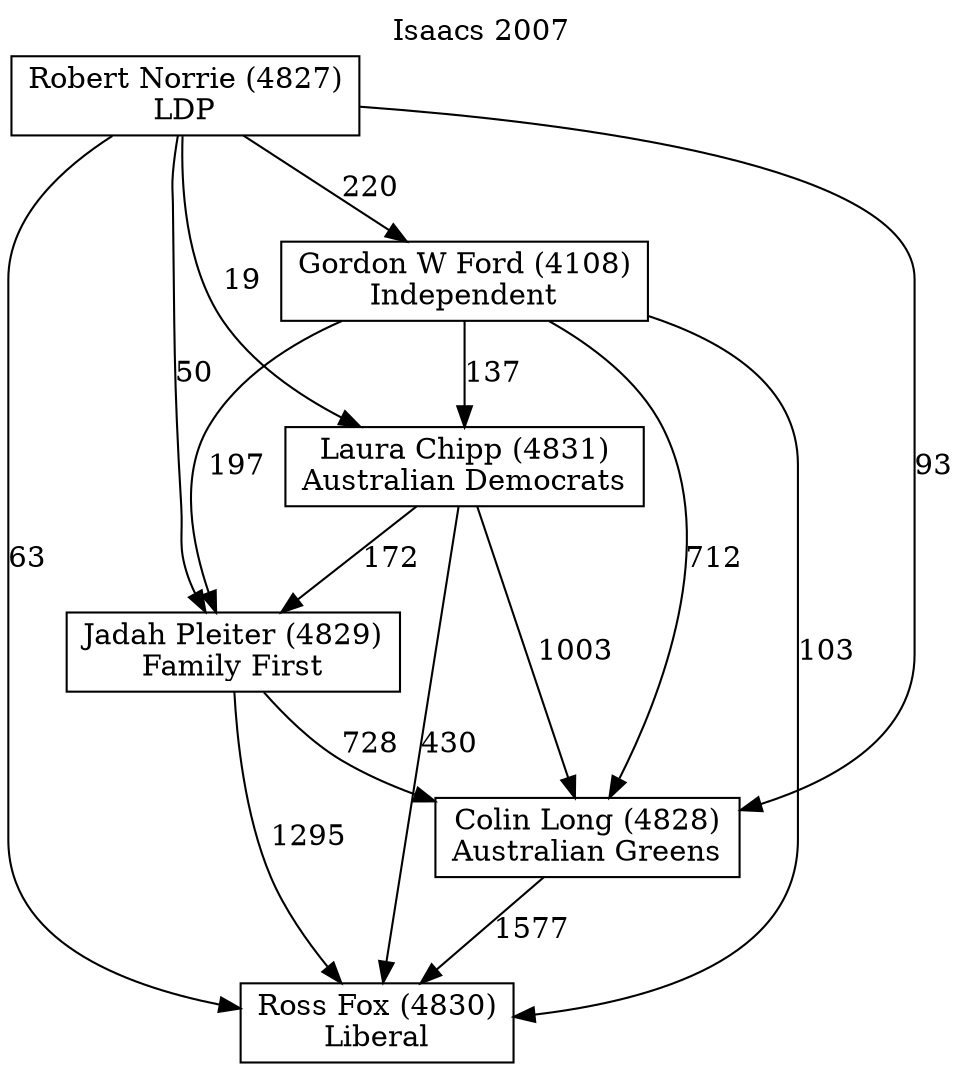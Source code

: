 // House preference flow
digraph "Ross Fox (4830)_Isaacs_2007" {
	graph [label="Isaacs 2007" labelloc=t mclimit=10]
	node [shape=box]
	"Ross Fox (4830)" [label="Ross Fox (4830)
Liberal"]
	"Colin Long (4828)" [label="Colin Long (4828)
Australian Greens"]
	"Jadah Pleiter (4829)" [label="Jadah Pleiter (4829)
Family First"]
	"Laura Chipp (4831)" [label="Laura Chipp (4831)
Australian Democrats"]
	"Gordon W Ford (4108)" [label="Gordon W Ford (4108)
Independent"]
	"Robert Norrie (4827)" [label="Robert Norrie (4827)
LDP"]
	"Colin Long (4828)" -> "Ross Fox (4830)" [label=1577]
	"Jadah Pleiter (4829)" -> "Colin Long (4828)" [label=728]
	"Laura Chipp (4831)" -> "Jadah Pleiter (4829)" [label=172]
	"Gordon W Ford (4108)" -> "Laura Chipp (4831)" [label=137]
	"Robert Norrie (4827)" -> "Gordon W Ford (4108)" [label=220]
	"Jadah Pleiter (4829)" -> "Ross Fox (4830)" [label=1295]
	"Laura Chipp (4831)" -> "Ross Fox (4830)" [label=430]
	"Gordon W Ford (4108)" -> "Ross Fox (4830)" [label=103]
	"Robert Norrie (4827)" -> "Ross Fox (4830)" [label=63]
	"Robert Norrie (4827)" -> "Laura Chipp (4831)" [label=19]
	"Gordon W Ford (4108)" -> "Jadah Pleiter (4829)" [label=197]
	"Robert Norrie (4827)" -> "Jadah Pleiter (4829)" [label=50]
	"Laura Chipp (4831)" -> "Colin Long (4828)" [label=1003]
	"Gordon W Ford (4108)" -> "Colin Long (4828)" [label=712]
	"Robert Norrie (4827)" -> "Colin Long (4828)" [label=93]
}
